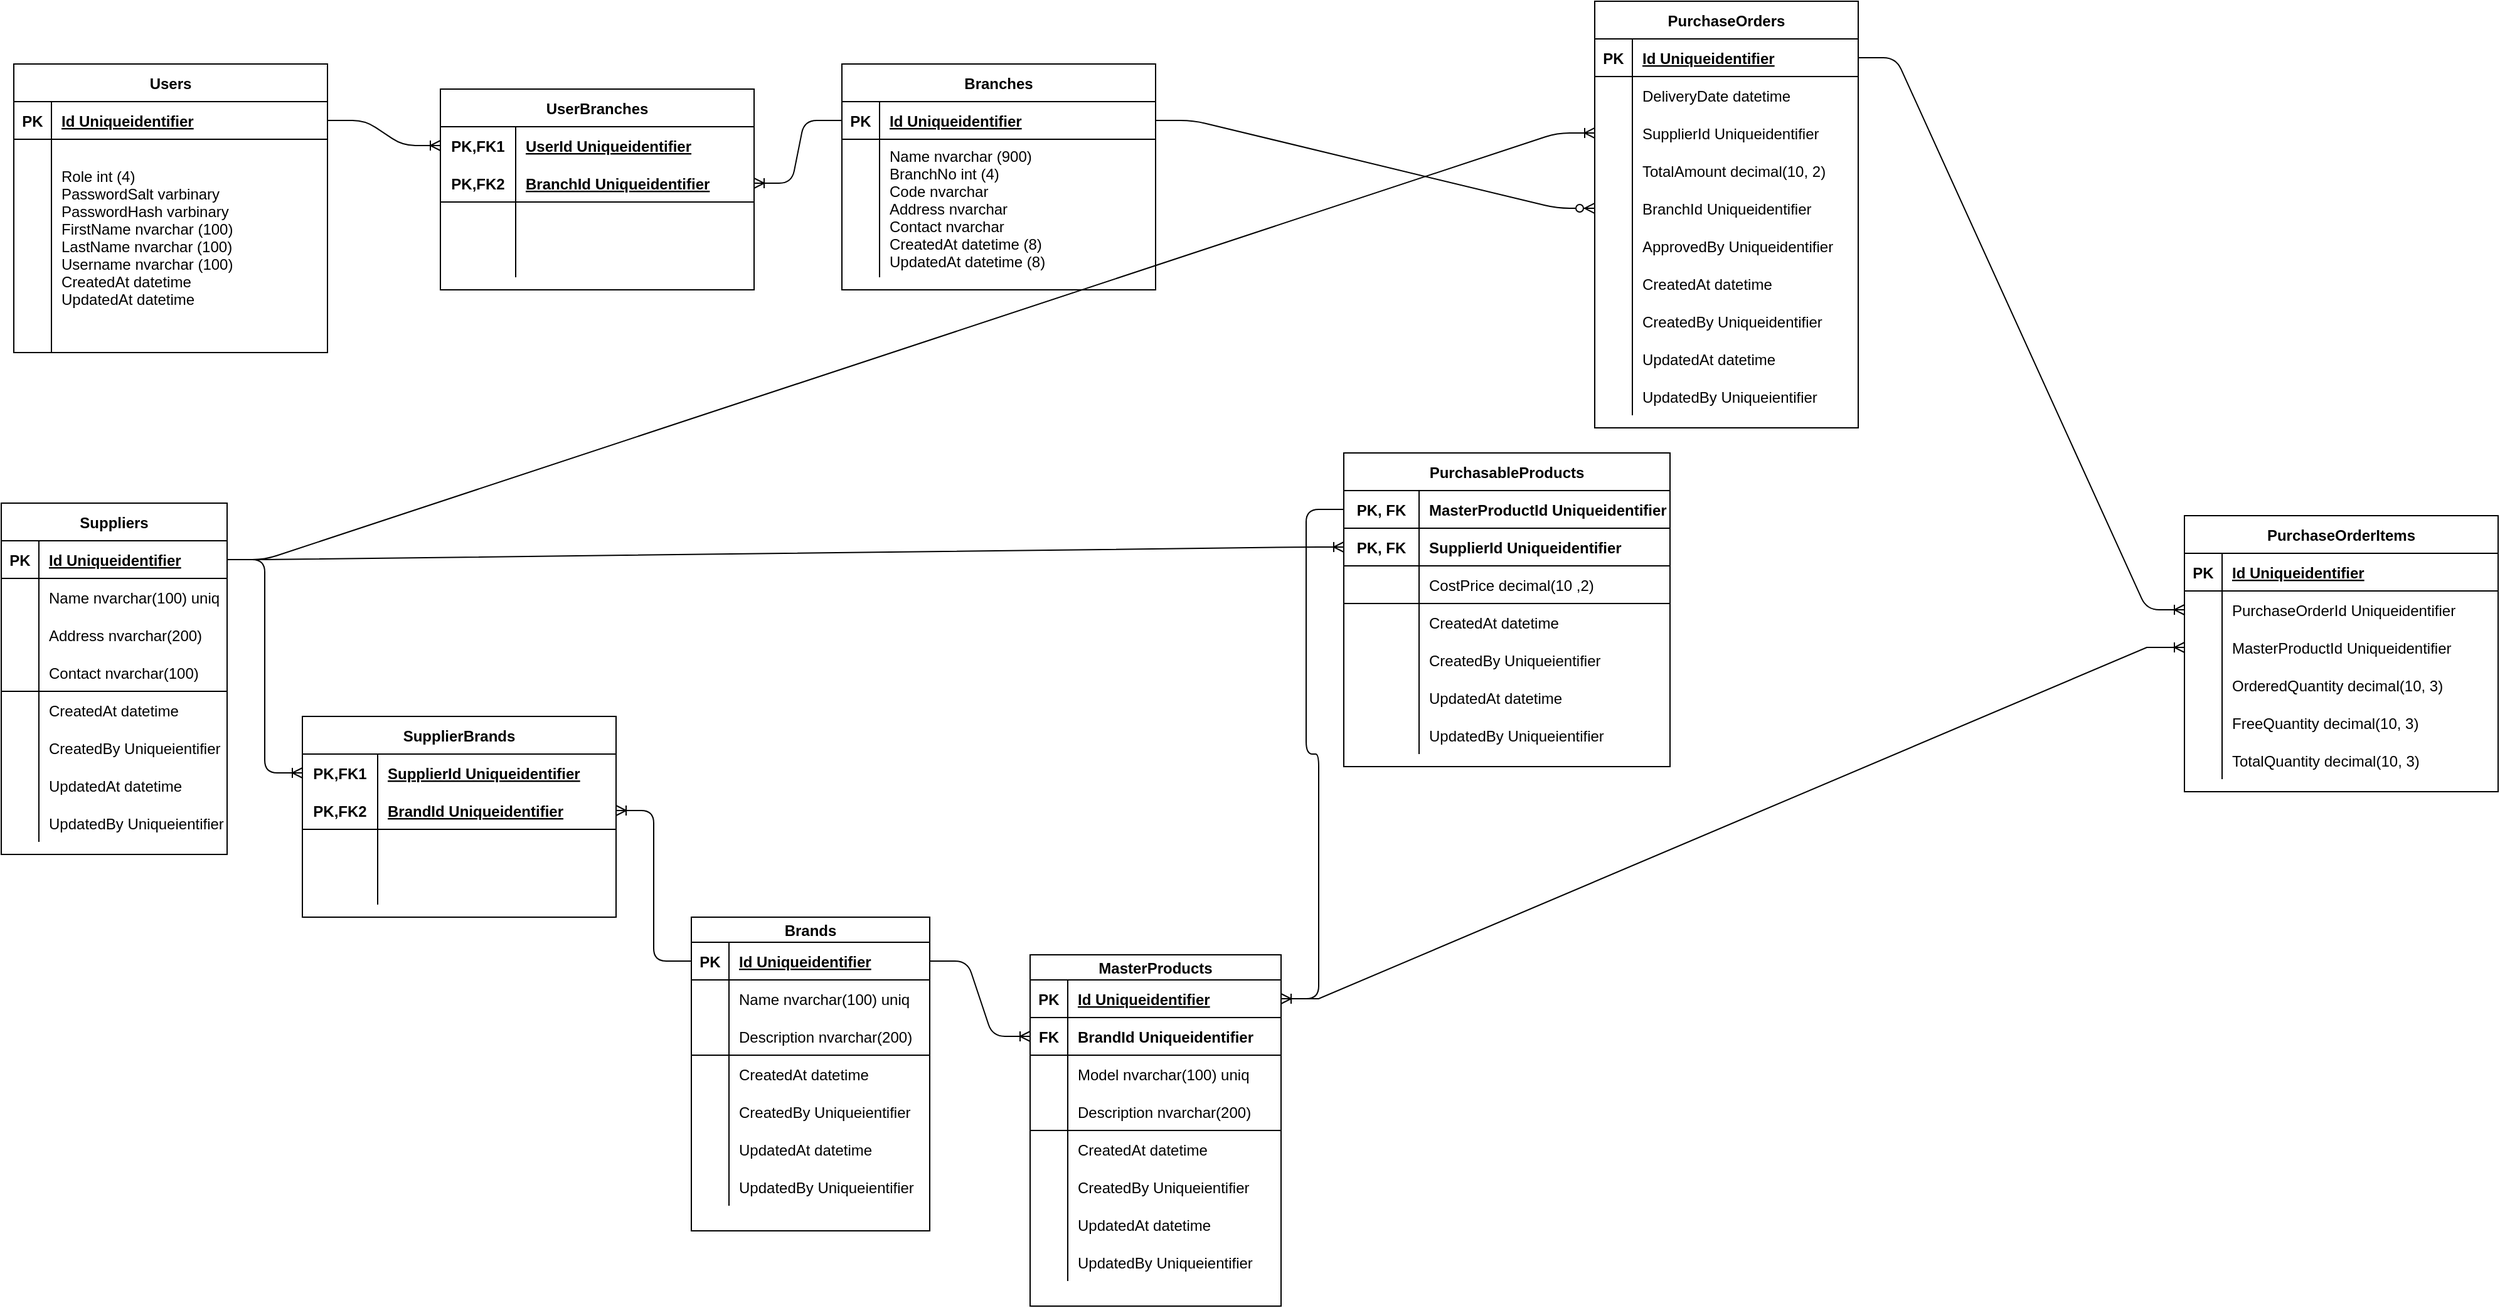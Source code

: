 <mxfile version="14.1.1" type="github">
  <diagram id="R2lEEEUBdFMjLlhIrx00" name="Page-1">
    <mxGraphModel dx="1673" dy="896" grid="1" gridSize="10" guides="1" tooltips="1" connect="1" arrows="1" fold="1" page="1" pageScale="1" pageWidth="850" pageHeight="1100" math="0" shadow="0" extFonts="Permanent Marker^https://fonts.googleapis.com/css?family=Permanent+Marker">
      <root>
        <mxCell id="0" />
        <mxCell id="1" parent="0" />
        <mxCell id="C-vyLk0tnHw3VtMMgP7b-2" value="Branches" style="shape=table;startSize=30;container=1;collapsible=1;childLayout=tableLayout;fixedRows=1;rowLines=0;fontStyle=1;align=center;resizeLast=1;" parent="1" vertex="1">
          <mxGeometry x="780" y="120" width="250" height="180" as="geometry" />
        </mxCell>
        <mxCell id="C-vyLk0tnHw3VtMMgP7b-3" value="" style="shape=partialRectangle;collapsible=0;dropTarget=0;pointerEvents=0;fillColor=none;points=[[0,0.5],[1,0.5]];portConstraint=eastwest;top=0;left=0;right=0;bottom=1;" parent="C-vyLk0tnHw3VtMMgP7b-2" vertex="1">
          <mxGeometry y="30" width="250" height="30" as="geometry" />
        </mxCell>
        <mxCell id="C-vyLk0tnHw3VtMMgP7b-4" value="PK" style="shape=partialRectangle;overflow=hidden;connectable=0;fillColor=none;top=0;left=0;bottom=0;right=0;fontStyle=1;" parent="C-vyLk0tnHw3VtMMgP7b-3" vertex="1">
          <mxGeometry width="30" height="30" as="geometry" />
        </mxCell>
        <mxCell id="C-vyLk0tnHw3VtMMgP7b-5" value="Id Uniqueidentifier" style="shape=partialRectangle;overflow=hidden;connectable=0;fillColor=none;top=0;left=0;bottom=0;right=0;align=left;spacingLeft=6;fontStyle=5;" parent="C-vyLk0tnHw3VtMMgP7b-3" vertex="1">
          <mxGeometry x="30" width="220" height="30" as="geometry" />
        </mxCell>
        <mxCell id="C-vyLk0tnHw3VtMMgP7b-6" value="" style="shape=partialRectangle;collapsible=0;dropTarget=0;pointerEvents=0;fillColor=none;points=[[0,0.5],[1,0.5]];portConstraint=eastwest;top=0;left=0;right=0;bottom=0;" parent="C-vyLk0tnHw3VtMMgP7b-2" vertex="1">
          <mxGeometry y="60" width="250" height="110" as="geometry" />
        </mxCell>
        <mxCell id="C-vyLk0tnHw3VtMMgP7b-7" value="" style="shape=partialRectangle;overflow=hidden;connectable=0;fillColor=none;top=0;left=0;bottom=0;right=0;" parent="C-vyLk0tnHw3VtMMgP7b-6" vertex="1">
          <mxGeometry width="30" height="110" as="geometry" />
        </mxCell>
        <mxCell id="C-vyLk0tnHw3VtMMgP7b-8" value="Name nvarchar (900)&#xa;BranchNo int (4)&#xa;Code nvarchar &#xa;Address nvarchar &#xa;Contact nvarchar &#xa;CreatedAt datetime (8)&#xa;UpdatedAt datetime (8)" style="shape=partialRectangle;overflow=hidden;connectable=0;fillColor=none;top=0;left=0;bottom=0;right=0;align=left;spacingLeft=6;" parent="C-vyLk0tnHw3VtMMgP7b-6" vertex="1">
          <mxGeometry x="30" width="220" height="110" as="geometry" />
        </mxCell>
        <mxCell id="C-vyLk0tnHw3VtMMgP7b-23" value="Users" style="shape=table;startSize=30;container=1;collapsible=1;childLayout=tableLayout;fixedRows=1;rowLines=0;fontStyle=1;align=center;resizeLast=1;" parent="1" vertex="1">
          <mxGeometry x="120" y="120" width="250" height="230" as="geometry" />
        </mxCell>
        <mxCell id="C-vyLk0tnHw3VtMMgP7b-24" value="" style="shape=partialRectangle;collapsible=0;dropTarget=0;pointerEvents=0;fillColor=none;points=[[0,0.5],[1,0.5]];portConstraint=eastwest;top=0;left=0;right=0;bottom=1;" parent="C-vyLk0tnHw3VtMMgP7b-23" vertex="1">
          <mxGeometry y="30" width="250" height="30" as="geometry" />
        </mxCell>
        <mxCell id="C-vyLk0tnHw3VtMMgP7b-25" value="PK" style="shape=partialRectangle;overflow=hidden;connectable=0;fillColor=none;top=0;left=0;bottom=0;right=0;fontStyle=1;" parent="C-vyLk0tnHw3VtMMgP7b-24" vertex="1">
          <mxGeometry width="30" height="30" as="geometry" />
        </mxCell>
        <mxCell id="C-vyLk0tnHw3VtMMgP7b-26" value="Id Uniqueidentifier" style="shape=partialRectangle;overflow=hidden;connectable=0;fillColor=none;top=0;left=0;bottom=0;right=0;align=left;spacingLeft=6;fontStyle=5;" parent="C-vyLk0tnHw3VtMMgP7b-24" vertex="1">
          <mxGeometry x="30" width="220" height="30" as="geometry" />
        </mxCell>
        <mxCell id="C-vyLk0tnHw3VtMMgP7b-27" value="" style="shape=partialRectangle;collapsible=0;dropTarget=0;pointerEvents=0;fillColor=none;points=[[0,0.5],[1,0.5]];portConstraint=eastwest;top=0;left=0;right=0;bottom=0;" parent="C-vyLk0tnHw3VtMMgP7b-23" vertex="1">
          <mxGeometry y="60" width="250" height="170" as="geometry" />
        </mxCell>
        <mxCell id="C-vyLk0tnHw3VtMMgP7b-28" value="" style="shape=partialRectangle;overflow=hidden;connectable=0;fillColor=none;top=0;left=0;bottom=0;right=0;" parent="C-vyLk0tnHw3VtMMgP7b-27" vertex="1">
          <mxGeometry width="30" height="170" as="geometry" />
        </mxCell>
        <mxCell id="C-vyLk0tnHw3VtMMgP7b-29" value="Role int (4)&#xa;PasswordSalt varbinary &#xa;PasswordHash varbinary &#xa;FirstName nvarchar (100)&#xa;LastName nvarchar (100)&#xa;Username nvarchar (100)&#xa;CreatedAt datetime&#xa;UpdatedAt datetime&#xa;" style="shape=partialRectangle;overflow=hidden;connectable=0;fillColor=none;top=0;left=0;bottom=0;right=0;align=left;spacingLeft=6;" parent="C-vyLk0tnHw3VtMMgP7b-27" vertex="1">
          <mxGeometry x="30" width="220" height="170" as="geometry" />
        </mxCell>
        <mxCell id="5hjRolQxJh10m41yg2bM-15" value="UserBranches" style="shape=table;startSize=30;container=1;collapsible=1;childLayout=tableLayout;fixedRows=1;rowLines=0;fontStyle=1;align=center;resizeLast=1;" parent="1" vertex="1">
          <mxGeometry x="460" y="140" width="250" height="160" as="geometry" />
        </mxCell>
        <mxCell id="5hjRolQxJh10m41yg2bM-16" value="" style="shape=partialRectangle;collapsible=0;dropTarget=0;pointerEvents=0;fillColor=none;top=0;left=0;bottom=0;right=0;points=[[0,0.5],[1,0.5]];portConstraint=eastwest;" parent="5hjRolQxJh10m41yg2bM-15" vertex="1">
          <mxGeometry y="30" width="250" height="30" as="geometry" />
        </mxCell>
        <mxCell id="5hjRolQxJh10m41yg2bM-17" value="PK,FK1" style="shape=partialRectangle;connectable=0;fillColor=none;top=0;left=0;bottom=0;right=0;fontStyle=1;overflow=hidden;" parent="5hjRolQxJh10m41yg2bM-16" vertex="1">
          <mxGeometry width="60" height="30" as="geometry" />
        </mxCell>
        <mxCell id="5hjRolQxJh10m41yg2bM-18" value="UserId Uniqueidentifier" style="shape=partialRectangle;connectable=0;fillColor=none;top=0;left=0;bottom=0;right=0;align=left;spacingLeft=6;fontStyle=5;overflow=hidden;" parent="5hjRolQxJh10m41yg2bM-16" vertex="1">
          <mxGeometry x="60" width="190" height="30" as="geometry" />
        </mxCell>
        <mxCell id="5hjRolQxJh10m41yg2bM-19" value="" style="shape=partialRectangle;collapsible=0;dropTarget=0;pointerEvents=0;fillColor=none;top=0;left=0;bottom=1;right=0;points=[[0,0.5],[1,0.5]];portConstraint=eastwest;" parent="5hjRolQxJh10m41yg2bM-15" vertex="1">
          <mxGeometry y="60" width="250" height="30" as="geometry" />
        </mxCell>
        <mxCell id="5hjRolQxJh10m41yg2bM-20" value="PK,FK2" style="shape=partialRectangle;connectable=0;fillColor=none;top=0;left=0;bottom=0;right=0;fontStyle=1;overflow=hidden;" parent="5hjRolQxJh10m41yg2bM-19" vertex="1">
          <mxGeometry width="60" height="30" as="geometry" />
        </mxCell>
        <mxCell id="5hjRolQxJh10m41yg2bM-21" value="BranchId Uniqueidentifier" style="shape=partialRectangle;connectable=0;fillColor=none;top=0;left=0;bottom=0;right=0;align=left;spacingLeft=6;fontStyle=5;overflow=hidden;" parent="5hjRolQxJh10m41yg2bM-19" vertex="1">
          <mxGeometry x="60" width="190" height="30" as="geometry" />
        </mxCell>
        <mxCell id="5hjRolQxJh10m41yg2bM-22" value="" style="shape=partialRectangle;collapsible=0;dropTarget=0;pointerEvents=0;fillColor=none;top=0;left=0;bottom=0;right=0;points=[[0,0.5],[1,0.5]];portConstraint=eastwest;" parent="5hjRolQxJh10m41yg2bM-15" vertex="1">
          <mxGeometry y="90" width="250" height="30" as="geometry" />
        </mxCell>
        <mxCell id="5hjRolQxJh10m41yg2bM-23" value="" style="shape=partialRectangle;connectable=0;fillColor=none;top=0;left=0;bottom=0;right=0;editable=1;overflow=hidden;" parent="5hjRolQxJh10m41yg2bM-22" vertex="1">
          <mxGeometry width="60" height="30" as="geometry" />
        </mxCell>
        <mxCell id="5hjRolQxJh10m41yg2bM-24" value="" style="shape=partialRectangle;connectable=0;fillColor=none;top=0;left=0;bottom=0;right=0;align=left;spacingLeft=6;overflow=hidden;" parent="5hjRolQxJh10m41yg2bM-22" vertex="1">
          <mxGeometry x="60" width="190" height="30" as="geometry" />
        </mxCell>
        <mxCell id="5hjRolQxJh10m41yg2bM-25" value="" style="shape=partialRectangle;collapsible=0;dropTarget=0;pointerEvents=0;fillColor=none;top=0;left=0;bottom=0;right=0;points=[[0,0.5],[1,0.5]];portConstraint=eastwest;" parent="5hjRolQxJh10m41yg2bM-15" vertex="1">
          <mxGeometry y="120" width="250" height="30" as="geometry" />
        </mxCell>
        <mxCell id="5hjRolQxJh10m41yg2bM-26" value="" style="shape=partialRectangle;connectable=0;fillColor=none;top=0;left=0;bottom=0;right=0;editable=1;overflow=hidden;" parent="5hjRolQxJh10m41yg2bM-25" vertex="1">
          <mxGeometry width="60" height="30" as="geometry" />
        </mxCell>
        <mxCell id="5hjRolQxJh10m41yg2bM-27" value="" style="shape=partialRectangle;connectable=0;fillColor=none;top=0;left=0;bottom=0;right=0;align=left;spacingLeft=6;overflow=hidden;" parent="5hjRolQxJh10m41yg2bM-25" vertex="1">
          <mxGeometry x="60" width="190" height="30" as="geometry" />
        </mxCell>
        <mxCell id="5hjRolQxJh10m41yg2bM-28" value="" style="edgeStyle=entityRelationEdgeStyle;fontSize=12;html=1;endArrow=ERoneToMany;" parent="1" source="C-vyLk0tnHw3VtMMgP7b-24" target="5hjRolQxJh10m41yg2bM-16" edge="1">
          <mxGeometry width="100" height="100" relative="1" as="geometry">
            <mxPoint x="640" y="250" as="sourcePoint" />
            <mxPoint x="740" y="150" as="targetPoint" />
          </mxGeometry>
        </mxCell>
        <mxCell id="5hjRolQxJh10m41yg2bM-29" value="" style="edgeStyle=entityRelationEdgeStyle;fontSize=12;html=1;endArrow=ERoneToMany;" parent="1" source="C-vyLk0tnHw3VtMMgP7b-3" target="5hjRolQxJh10m41yg2bM-19" edge="1">
          <mxGeometry width="100" height="100" relative="1" as="geometry">
            <mxPoint x="640" y="250" as="sourcePoint" />
            <mxPoint x="740" y="150" as="targetPoint" />
          </mxGeometry>
        </mxCell>
        <mxCell id="5hjRolQxJh10m41yg2bM-30" value="Suppliers" style="shape=table;startSize=30;container=1;collapsible=1;childLayout=tableLayout;fixedRows=1;rowLines=0;fontStyle=1;align=center;resizeLast=1;" parent="1" vertex="1">
          <mxGeometry x="110" y="470" width="180" height="280" as="geometry" />
        </mxCell>
        <mxCell id="5hjRolQxJh10m41yg2bM-31" value="" style="shape=partialRectangle;collapsible=0;dropTarget=0;pointerEvents=0;fillColor=none;top=0;left=0;bottom=1;right=0;points=[[0,0.5],[1,0.5]];portConstraint=eastwest;" parent="5hjRolQxJh10m41yg2bM-30" vertex="1">
          <mxGeometry y="30" width="180" height="30" as="geometry" />
        </mxCell>
        <mxCell id="5hjRolQxJh10m41yg2bM-32" value="PK" style="shape=partialRectangle;connectable=0;fillColor=none;top=0;left=0;bottom=0;right=0;fontStyle=1;overflow=hidden;" parent="5hjRolQxJh10m41yg2bM-31" vertex="1">
          <mxGeometry width="30" height="30" as="geometry" />
        </mxCell>
        <mxCell id="5hjRolQxJh10m41yg2bM-33" value="Id Uniqueidentifier" style="shape=partialRectangle;connectable=0;fillColor=none;top=0;left=0;bottom=0;right=0;align=left;spacingLeft=6;fontStyle=5;overflow=hidden;" parent="5hjRolQxJh10m41yg2bM-31" vertex="1">
          <mxGeometry x="30" width="150" height="30" as="geometry" />
        </mxCell>
        <mxCell id="5hjRolQxJh10m41yg2bM-34" value="" style="shape=partialRectangle;collapsible=0;dropTarget=0;pointerEvents=0;fillColor=none;top=0;left=0;bottom=0;right=0;points=[[0,0.5],[1,0.5]];portConstraint=eastwest;" parent="5hjRolQxJh10m41yg2bM-30" vertex="1">
          <mxGeometry y="60" width="180" height="30" as="geometry" />
        </mxCell>
        <mxCell id="5hjRolQxJh10m41yg2bM-35" value="" style="shape=partialRectangle;connectable=0;fillColor=none;top=0;left=0;bottom=0;right=0;editable=1;overflow=hidden;" parent="5hjRolQxJh10m41yg2bM-34" vertex="1">
          <mxGeometry width="30" height="30" as="geometry" />
        </mxCell>
        <mxCell id="5hjRolQxJh10m41yg2bM-36" value="Name nvarchar(100) uniq" style="shape=partialRectangle;connectable=0;fillColor=none;top=0;left=0;bottom=0;right=0;align=left;spacingLeft=6;overflow=hidden;fontStyle=0" parent="5hjRolQxJh10m41yg2bM-34" vertex="1">
          <mxGeometry x="30" width="150" height="30" as="geometry" />
        </mxCell>
        <mxCell id="5hjRolQxJh10m41yg2bM-37" value="" style="shape=partialRectangle;collapsible=0;dropTarget=0;pointerEvents=0;fillColor=none;top=0;left=0;bottom=0;right=0;points=[[0,0.5],[1,0.5]];portConstraint=eastwest;" parent="5hjRolQxJh10m41yg2bM-30" vertex="1">
          <mxGeometry y="90" width="180" height="30" as="geometry" />
        </mxCell>
        <mxCell id="5hjRolQxJh10m41yg2bM-38" value="" style="shape=partialRectangle;connectable=0;fillColor=none;top=0;left=0;bottom=0;right=0;editable=1;overflow=hidden;" parent="5hjRolQxJh10m41yg2bM-37" vertex="1">
          <mxGeometry width="30" height="30" as="geometry" />
        </mxCell>
        <mxCell id="5hjRolQxJh10m41yg2bM-39" value="Address nvarchar(200)" style="shape=partialRectangle;connectable=0;fillColor=none;top=0;left=0;bottom=0;right=0;align=left;spacingLeft=6;overflow=hidden;" parent="5hjRolQxJh10m41yg2bM-37" vertex="1">
          <mxGeometry x="30" width="150" height="30" as="geometry" />
        </mxCell>
        <mxCell id="5hjRolQxJh10m41yg2bM-40" value="" style="shape=partialRectangle;collapsible=0;dropTarget=0;pointerEvents=0;fillColor=none;top=0;left=0;bottom=0;right=0;points=[[0,0.5],[1,0.5]];portConstraint=eastwest;" parent="5hjRolQxJh10m41yg2bM-30" vertex="1">
          <mxGeometry y="120" width="180" height="30" as="geometry" />
        </mxCell>
        <mxCell id="5hjRolQxJh10m41yg2bM-41" value="" style="shape=partialRectangle;connectable=0;fillColor=none;top=0;left=0;bottom=0;right=0;editable=1;overflow=hidden;" parent="5hjRolQxJh10m41yg2bM-40" vertex="1">
          <mxGeometry width="30" height="30" as="geometry" />
        </mxCell>
        <mxCell id="5hjRolQxJh10m41yg2bM-42" value="Contact nvarchar(100)" style="shape=partialRectangle;connectable=0;fillColor=none;top=0;left=0;bottom=0;right=0;align=left;spacingLeft=6;overflow=hidden;" parent="5hjRolQxJh10m41yg2bM-40" vertex="1">
          <mxGeometry x="30" width="150" height="30" as="geometry" />
        </mxCell>
        <mxCell id="5hjRolQxJh10m41yg2bM-153" value="" style="shape=partialRectangle;collapsible=0;dropTarget=0;pointerEvents=0;fillColor=none;top=1;left=0;bottom=0;right=0;points=[[0,0.5],[1,0.5]];portConstraint=eastwest;" parent="5hjRolQxJh10m41yg2bM-30" vertex="1">
          <mxGeometry y="150" width="180" height="30" as="geometry" />
        </mxCell>
        <mxCell id="5hjRolQxJh10m41yg2bM-154" value="" style="shape=partialRectangle;connectable=0;fillColor=none;top=0;left=0;bottom=0;right=0;editable=1;overflow=hidden;" parent="5hjRolQxJh10m41yg2bM-153" vertex="1">
          <mxGeometry width="30" height="30" as="geometry" />
        </mxCell>
        <mxCell id="5hjRolQxJh10m41yg2bM-155" value="CreatedAt datetime" style="shape=partialRectangle;connectable=0;fillColor=none;top=0;left=0;bottom=0;right=0;align=left;spacingLeft=6;overflow=hidden;" parent="5hjRolQxJh10m41yg2bM-153" vertex="1">
          <mxGeometry x="30" width="150" height="30" as="geometry" />
        </mxCell>
        <mxCell id="5hjRolQxJh10m41yg2bM-111" value="" style="shape=partialRectangle;collapsible=0;dropTarget=0;pointerEvents=0;fillColor=none;top=0;left=0;bottom=0;right=0;points=[[0,0.5],[1,0.5]];portConstraint=eastwest;" parent="5hjRolQxJh10m41yg2bM-30" vertex="1">
          <mxGeometry y="180" width="180" height="30" as="geometry" />
        </mxCell>
        <mxCell id="5hjRolQxJh10m41yg2bM-112" value="" style="shape=partialRectangle;connectable=0;fillColor=none;top=0;left=0;bottom=0;right=0;editable=1;overflow=hidden;" parent="5hjRolQxJh10m41yg2bM-111" vertex="1">
          <mxGeometry width="30" height="30" as="geometry" />
        </mxCell>
        <mxCell id="5hjRolQxJh10m41yg2bM-113" value="CreatedBy Uniqueientifier" style="shape=partialRectangle;connectable=0;fillColor=none;top=0;left=0;bottom=0;right=0;align=left;spacingLeft=6;overflow=hidden;" parent="5hjRolQxJh10m41yg2bM-111" vertex="1">
          <mxGeometry x="30" width="150" height="30" as="geometry" />
        </mxCell>
        <mxCell id="5hjRolQxJh10m41yg2bM-114" value="" style="shape=partialRectangle;collapsible=0;dropTarget=0;pointerEvents=0;fillColor=none;top=0;left=0;bottom=0;right=0;points=[[0,0.5],[1,0.5]];portConstraint=eastwest;" parent="5hjRolQxJh10m41yg2bM-30" vertex="1">
          <mxGeometry y="210" width="180" height="30" as="geometry" />
        </mxCell>
        <mxCell id="5hjRolQxJh10m41yg2bM-115" value="" style="shape=partialRectangle;connectable=0;fillColor=none;top=0;left=0;bottom=0;right=0;editable=1;overflow=hidden;" parent="5hjRolQxJh10m41yg2bM-114" vertex="1">
          <mxGeometry width="30" height="30" as="geometry" />
        </mxCell>
        <mxCell id="5hjRolQxJh10m41yg2bM-116" value="UpdatedAt datetime" style="shape=partialRectangle;connectable=0;fillColor=none;top=0;left=0;bottom=0;right=0;align=left;spacingLeft=6;overflow=hidden;" parent="5hjRolQxJh10m41yg2bM-114" vertex="1">
          <mxGeometry x="30" width="150" height="30" as="geometry" />
        </mxCell>
        <mxCell id="5hjRolQxJh10m41yg2bM-156" value="" style="shape=partialRectangle;collapsible=0;dropTarget=0;pointerEvents=0;fillColor=none;top=0;left=0;bottom=0;right=0;points=[[0,0.5],[1,0.5]];portConstraint=eastwest;" parent="5hjRolQxJh10m41yg2bM-30" vertex="1">
          <mxGeometry y="240" width="180" height="30" as="geometry" />
        </mxCell>
        <mxCell id="5hjRolQxJh10m41yg2bM-157" value="" style="shape=partialRectangle;connectable=0;fillColor=none;top=0;left=0;bottom=0;right=0;editable=1;overflow=hidden;" parent="5hjRolQxJh10m41yg2bM-156" vertex="1">
          <mxGeometry width="30" height="30" as="geometry" />
        </mxCell>
        <mxCell id="5hjRolQxJh10m41yg2bM-158" value="UpdatedBy Uniqueientifier" style="shape=partialRectangle;connectable=0;fillColor=none;top=0;left=0;bottom=0;right=0;align=left;spacingLeft=6;overflow=hidden;" parent="5hjRolQxJh10m41yg2bM-156" vertex="1">
          <mxGeometry x="30" width="150" height="30" as="geometry" />
        </mxCell>
        <mxCell id="5hjRolQxJh10m41yg2bM-43" value="Brands" style="shape=table;startSize=20;container=1;collapsible=1;childLayout=tableLayout;fixedRows=1;rowLines=0;fontStyle=1;align=center;resizeLast=1;" parent="1" vertex="1">
          <mxGeometry x="660" y="800" width="190" height="250" as="geometry" />
        </mxCell>
        <mxCell id="5hjRolQxJh10m41yg2bM-44" value="" style="shape=partialRectangle;collapsible=0;dropTarget=0;pointerEvents=0;fillColor=none;top=0;left=0;bottom=1;right=0;points=[[0,0.5],[1,0.5]];portConstraint=eastwest;" parent="5hjRolQxJh10m41yg2bM-43" vertex="1">
          <mxGeometry y="20" width="190" height="30" as="geometry" />
        </mxCell>
        <mxCell id="5hjRolQxJh10m41yg2bM-45" value="PK" style="shape=partialRectangle;connectable=0;fillColor=none;top=0;left=0;bottom=0;right=0;fontStyle=1;overflow=hidden;" parent="5hjRolQxJh10m41yg2bM-44" vertex="1">
          <mxGeometry width="30" height="30" as="geometry" />
        </mxCell>
        <mxCell id="5hjRolQxJh10m41yg2bM-46" value="Id Uniqueidentifier" style="shape=partialRectangle;connectable=0;fillColor=none;top=0;left=0;bottom=0;right=0;align=left;spacingLeft=6;fontStyle=5;overflow=hidden;" parent="5hjRolQxJh10m41yg2bM-44" vertex="1">
          <mxGeometry x="30" width="160" height="30" as="geometry" />
        </mxCell>
        <mxCell id="5hjRolQxJh10m41yg2bM-47" value="" style="shape=partialRectangle;collapsible=0;dropTarget=0;pointerEvents=0;fillColor=none;top=0;left=0;bottom=0;right=0;points=[[0,0.5],[1,0.5]];portConstraint=eastwest;" parent="5hjRolQxJh10m41yg2bM-43" vertex="1">
          <mxGeometry y="50" width="190" height="30" as="geometry" />
        </mxCell>
        <mxCell id="5hjRolQxJh10m41yg2bM-48" value="" style="shape=partialRectangle;connectable=0;fillColor=none;top=0;left=0;bottom=0;right=0;editable=1;overflow=hidden;" parent="5hjRolQxJh10m41yg2bM-47" vertex="1">
          <mxGeometry width="30" height="30" as="geometry" />
        </mxCell>
        <mxCell id="5hjRolQxJh10m41yg2bM-49" value="Name nvarchar(100) uniq" style="shape=partialRectangle;connectable=0;fillColor=none;top=0;left=0;bottom=0;right=0;align=left;spacingLeft=6;overflow=hidden;" parent="5hjRolQxJh10m41yg2bM-47" vertex="1">
          <mxGeometry x="30" width="160" height="30" as="geometry" />
        </mxCell>
        <mxCell id="5hjRolQxJh10m41yg2bM-98" value="" style="shape=partialRectangle;collapsible=0;dropTarget=0;pointerEvents=0;fillColor=none;top=0;left=0;bottom=0;right=0;points=[[0,0.5],[1,0.5]];portConstraint=eastwest;" parent="5hjRolQxJh10m41yg2bM-43" vertex="1">
          <mxGeometry y="80" width="190" height="30" as="geometry" />
        </mxCell>
        <mxCell id="5hjRolQxJh10m41yg2bM-99" value="" style="shape=partialRectangle;connectable=0;fillColor=none;top=0;left=0;bottom=0;right=0;editable=1;overflow=hidden;" parent="5hjRolQxJh10m41yg2bM-98" vertex="1">
          <mxGeometry width="30" height="30" as="geometry" />
        </mxCell>
        <mxCell id="5hjRolQxJh10m41yg2bM-100" value="Description nvarchar(200)" style="shape=partialRectangle;connectable=0;fillColor=none;top=0;left=0;bottom=0;right=0;align=left;spacingLeft=6;overflow=hidden;" parent="5hjRolQxJh10m41yg2bM-98" vertex="1">
          <mxGeometry x="30" width="160" height="30" as="geometry" />
        </mxCell>
        <mxCell id="5hjRolQxJh10m41yg2bM-135" value="" style="shape=partialRectangle;collapsible=0;dropTarget=0;pointerEvents=0;fillColor=none;top=1;left=0;bottom=0;right=0;points=[[0,0.5],[1,0.5]];portConstraint=eastwest;" parent="5hjRolQxJh10m41yg2bM-43" vertex="1">
          <mxGeometry y="110" width="190" height="30" as="geometry" />
        </mxCell>
        <mxCell id="5hjRolQxJh10m41yg2bM-136" value="" style="shape=partialRectangle;connectable=0;fillColor=none;top=0;left=0;bottom=0;right=0;editable=1;overflow=hidden;" parent="5hjRolQxJh10m41yg2bM-135" vertex="1">
          <mxGeometry width="30" height="30" as="geometry" />
        </mxCell>
        <mxCell id="5hjRolQxJh10m41yg2bM-137" value="CreatedAt datetime" style="shape=partialRectangle;connectable=0;fillColor=none;top=0;left=0;bottom=0;right=0;align=left;spacingLeft=6;overflow=hidden;" parent="5hjRolQxJh10m41yg2bM-135" vertex="1">
          <mxGeometry x="30" width="160" height="30" as="geometry" />
        </mxCell>
        <mxCell id="5hjRolQxJh10m41yg2bM-159" value="" style="shape=partialRectangle;collapsible=0;dropTarget=0;pointerEvents=0;fillColor=none;top=0;left=0;bottom=0;right=0;points=[[0,0.5],[1,0.5]];portConstraint=eastwest;" parent="5hjRolQxJh10m41yg2bM-43" vertex="1">
          <mxGeometry y="140" width="190" height="30" as="geometry" />
        </mxCell>
        <mxCell id="5hjRolQxJh10m41yg2bM-160" value="" style="shape=partialRectangle;connectable=0;fillColor=none;top=0;left=0;bottom=0;right=0;editable=1;overflow=hidden;" parent="5hjRolQxJh10m41yg2bM-159" vertex="1">
          <mxGeometry width="30" height="30" as="geometry" />
        </mxCell>
        <mxCell id="5hjRolQxJh10m41yg2bM-161" value="CreatedBy Uniqueientifier" style="shape=partialRectangle;connectable=0;fillColor=none;top=0;left=0;bottom=0;right=0;align=left;spacingLeft=6;overflow=hidden;" parent="5hjRolQxJh10m41yg2bM-159" vertex="1">
          <mxGeometry x="30" width="160" height="30" as="geometry" />
        </mxCell>
        <mxCell id="5hjRolQxJh10m41yg2bM-138" value="" style="shape=partialRectangle;collapsible=0;dropTarget=0;pointerEvents=0;fillColor=none;top=0;left=0;bottom=0;right=0;points=[[0,0.5],[1,0.5]];portConstraint=eastwest;" parent="5hjRolQxJh10m41yg2bM-43" vertex="1">
          <mxGeometry y="170" width="190" height="30" as="geometry" />
        </mxCell>
        <mxCell id="5hjRolQxJh10m41yg2bM-139" value="" style="shape=partialRectangle;connectable=0;fillColor=none;top=0;left=0;bottom=0;right=0;editable=1;overflow=hidden;" parent="5hjRolQxJh10m41yg2bM-138" vertex="1">
          <mxGeometry width="30" height="30" as="geometry" />
        </mxCell>
        <mxCell id="5hjRolQxJh10m41yg2bM-140" value="UpdatedAt datetime" style="shape=partialRectangle;connectable=0;fillColor=none;top=0;left=0;bottom=0;right=0;align=left;spacingLeft=6;overflow=hidden;" parent="5hjRolQxJh10m41yg2bM-138" vertex="1">
          <mxGeometry x="30" width="160" height="30" as="geometry" />
        </mxCell>
        <mxCell id="5hjRolQxJh10m41yg2bM-177" value="" style="shape=partialRectangle;collapsible=0;dropTarget=0;pointerEvents=0;fillColor=none;top=0;left=0;bottom=0;right=0;points=[[0,0.5],[1,0.5]];portConstraint=eastwest;" parent="5hjRolQxJh10m41yg2bM-43" vertex="1">
          <mxGeometry y="200" width="190" height="30" as="geometry" />
        </mxCell>
        <mxCell id="5hjRolQxJh10m41yg2bM-178" value="" style="shape=partialRectangle;connectable=0;fillColor=none;top=0;left=0;bottom=0;right=0;editable=1;overflow=hidden;" parent="5hjRolQxJh10m41yg2bM-177" vertex="1">
          <mxGeometry width="30" height="30" as="geometry" />
        </mxCell>
        <mxCell id="5hjRolQxJh10m41yg2bM-179" value="UpdatedBy Uniqueientifier" style="shape=partialRectangle;connectable=0;fillColor=none;top=0;left=0;bottom=0;right=0;align=left;spacingLeft=6;overflow=hidden;" parent="5hjRolQxJh10m41yg2bM-177" vertex="1">
          <mxGeometry x="30" width="160" height="30" as="geometry" />
        </mxCell>
        <mxCell id="5hjRolQxJh10m41yg2bM-56" value="PurchasableProducts" style="shape=table;startSize=30;container=1;collapsible=1;childLayout=tableLayout;fixedRows=1;rowLines=0;fontStyle=1;align=center;resizeLast=1;" parent="1" vertex="1">
          <mxGeometry x="1180" y="430" width="260" height="250" as="geometry" />
        </mxCell>
        <mxCell id="5hjRolQxJh10m41yg2bM-60" value="" style="shape=partialRectangle;collapsible=0;dropTarget=0;pointerEvents=0;fillColor=none;top=0;left=0;bottom=1;right=0;points=[[0,0.5],[1,0.5]];portConstraint=eastwest;" parent="5hjRolQxJh10m41yg2bM-56" vertex="1">
          <mxGeometry y="30" width="260" height="30" as="geometry" />
        </mxCell>
        <mxCell id="5hjRolQxJh10m41yg2bM-61" value="PK, FK" style="shape=partialRectangle;connectable=0;fillColor=none;top=0;left=0;bottom=0;right=0;editable=1;overflow=hidden;fontStyle=1" parent="5hjRolQxJh10m41yg2bM-60" vertex="1">
          <mxGeometry width="60" height="30" as="geometry" />
        </mxCell>
        <mxCell id="5hjRolQxJh10m41yg2bM-62" value="MasterProductId Uniqueidentifier" style="shape=partialRectangle;connectable=0;fillColor=none;top=0;left=0;bottom=0;right=0;align=left;spacingLeft=6;overflow=hidden;fontStyle=1" parent="5hjRolQxJh10m41yg2bM-60" vertex="1">
          <mxGeometry x="60" width="200" height="30" as="geometry" />
        </mxCell>
        <mxCell id="5hjRolQxJh10m41yg2bM-105" value="" style="shape=partialRectangle;collapsible=0;dropTarget=0;pointerEvents=0;fillColor=none;top=0;left=0;bottom=1;right=0;points=[[0,0.5],[1,0.5]];portConstraint=eastwest;" parent="5hjRolQxJh10m41yg2bM-56" vertex="1">
          <mxGeometry y="60" width="260" height="30" as="geometry" />
        </mxCell>
        <mxCell id="5hjRolQxJh10m41yg2bM-106" value="PK, FK" style="shape=partialRectangle;connectable=0;fillColor=none;top=0;left=0;bottom=0;right=0;editable=1;overflow=hidden;fontStyle=1" parent="5hjRolQxJh10m41yg2bM-105" vertex="1">
          <mxGeometry width="60" height="30" as="geometry" />
        </mxCell>
        <mxCell id="5hjRolQxJh10m41yg2bM-107" value="SupplierId Uniqueidentifier" style="shape=partialRectangle;connectable=0;fillColor=none;top=0;left=0;bottom=0;right=0;align=left;spacingLeft=6;overflow=hidden;fontStyle=1" parent="5hjRolQxJh10m41yg2bM-105" vertex="1">
          <mxGeometry x="60" width="200" height="30" as="geometry" />
        </mxCell>
        <mxCell id="5hjRolQxJh10m41yg2bM-63" value="" style="shape=partialRectangle;collapsible=0;dropTarget=0;pointerEvents=0;fillColor=none;top=0;left=0;bottom=0;right=0;points=[[0,0.5],[1,0.5]];portConstraint=eastwest;" parent="5hjRolQxJh10m41yg2bM-56" vertex="1">
          <mxGeometry y="90" width="260" height="30" as="geometry" />
        </mxCell>
        <mxCell id="5hjRolQxJh10m41yg2bM-64" value="" style="shape=partialRectangle;connectable=0;fillColor=none;top=0;left=0;bottom=0;right=0;editable=1;overflow=hidden;" parent="5hjRolQxJh10m41yg2bM-63" vertex="1">
          <mxGeometry width="60" height="30" as="geometry" />
        </mxCell>
        <mxCell id="5hjRolQxJh10m41yg2bM-65" value="CostPrice decimal(10 ,2)" style="shape=partialRectangle;connectable=0;fillColor=none;top=0;left=0;bottom=0;right=0;align=left;spacingLeft=6;overflow=hidden;" parent="5hjRolQxJh10m41yg2bM-63" vertex="1">
          <mxGeometry x="60" width="200" height="30" as="geometry" />
        </mxCell>
        <mxCell id="5hjRolQxJh10m41yg2bM-147" value="" style="shape=partialRectangle;collapsible=0;dropTarget=0;pointerEvents=0;fillColor=none;top=1;left=0;bottom=0;right=0;points=[[0,0.5],[1,0.5]];portConstraint=eastwest;" parent="5hjRolQxJh10m41yg2bM-56" vertex="1">
          <mxGeometry y="120" width="260" height="30" as="geometry" />
        </mxCell>
        <mxCell id="5hjRolQxJh10m41yg2bM-148" value="" style="shape=partialRectangle;connectable=0;fillColor=none;top=0;left=0;bottom=0;right=0;editable=1;overflow=hidden;" parent="5hjRolQxJh10m41yg2bM-147" vertex="1">
          <mxGeometry width="60" height="30" as="geometry" />
        </mxCell>
        <mxCell id="5hjRolQxJh10m41yg2bM-149" value="CreatedAt datetime" style="shape=partialRectangle;connectable=0;fillColor=none;top=0;left=0;bottom=0;right=0;align=left;spacingLeft=6;overflow=hidden;" parent="5hjRolQxJh10m41yg2bM-147" vertex="1">
          <mxGeometry x="60" width="200" height="30" as="geometry" />
        </mxCell>
        <mxCell id="5hjRolQxJh10m41yg2bM-171" value="" style="shape=partialRectangle;collapsible=0;dropTarget=0;pointerEvents=0;fillColor=none;top=0;left=0;bottom=0;right=0;points=[[0,0.5],[1,0.5]];portConstraint=eastwest;" parent="5hjRolQxJh10m41yg2bM-56" vertex="1">
          <mxGeometry y="150" width="260" height="30" as="geometry" />
        </mxCell>
        <mxCell id="5hjRolQxJh10m41yg2bM-172" value="" style="shape=partialRectangle;connectable=0;fillColor=none;top=0;left=0;bottom=0;right=0;editable=1;overflow=hidden;" parent="5hjRolQxJh10m41yg2bM-171" vertex="1">
          <mxGeometry width="60" height="30" as="geometry" />
        </mxCell>
        <mxCell id="5hjRolQxJh10m41yg2bM-173" value="CreatedBy Uniqueientifier" style="shape=partialRectangle;connectable=0;fillColor=none;top=0;left=0;bottom=0;right=0;align=left;spacingLeft=6;overflow=hidden;" parent="5hjRolQxJh10m41yg2bM-171" vertex="1">
          <mxGeometry x="60" width="200" height="30" as="geometry" />
        </mxCell>
        <mxCell id="5hjRolQxJh10m41yg2bM-150" value="" style="shape=partialRectangle;collapsible=0;dropTarget=0;pointerEvents=0;fillColor=none;top=0;left=0;bottom=0;right=0;points=[[0,0.5],[1,0.5]];portConstraint=eastwest;" parent="5hjRolQxJh10m41yg2bM-56" vertex="1">
          <mxGeometry y="180" width="260" height="30" as="geometry" />
        </mxCell>
        <mxCell id="5hjRolQxJh10m41yg2bM-151" value="" style="shape=partialRectangle;connectable=0;fillColor=none;top=0;left=0;bottom=0;right=0;editable=1;overflow=hidden;" parent="5hjRolQxJh10m41yg2bM-150" vertex="1">
          <mxGeometry width="60" height="30" as="geometry" />
        </mxCell>
        <mxCell id="5hjRolQxJh10m41yg2bM-152" value="UpdatedAt datetime" style="shape=partialRectangle;connectable=0;fillColor=none;top=0;left=0;bottom=0;right=0;align=left;spacingLeft=6;overflow=hidden;" parent="5hjRolQxJh10m41yg2bM-150" vertex="1">
          <mxGeometry x="60" width="200" height="30" as="geometry" />
        </mxCell>
        <mxCell id="5hjRolQxJh10m41yg2bM-180" value="" style="shape=partialRectangle;collapsible=0;dropTarget=0;pointerEvents=0;fillColor=none;top=0;left=0;bottom=0;right=0;points=[[0,0.5],[1,0.5]];portConstraint=eastwest;" parent="5hjRolQxJh10m41yg2bM-56" vertex="1">
          <mxGeometry y="210" width="260" height="30" as="geometry" />
        </mxCell>
        <mxCell id="5hjRolQxJh10m41yg2bM-181" value="" style="shape=partialRectangle;connectable=0;fillColor=none;top=0;left=0;bottom=0;right=0;editable=1;overflow=hidden;" parent="5hjRolQxJh10m41yg2bM-180" vertex="1">
          <mxGeometry width="60" height="30" as="geometry" />
        </mxCell>
        <mxCell id="5hjRolQxJh10m41yg2bM-182" value="UpdatedBy Uniqueientifier" style="shape=partialRectangle;connectable=0;fillColor=none;top=0;left=0;bottom=0;right=0;align=left;spacingLeft=6;overflow=hidden;" parent="5hjRolQxJh10m41yg2bM-180" vertex="1">
          <mxGeometry x="60" width="200" height="30" as="geometry" />
        </mxCell>
        <mxCell id="5hjRolQxJh10m41yg2bM-72" value="SupplierBrands" style="shape=table;startSize=30;container=1;collapsible=1;childLayout=tableLayout;fixedRows=1;rowLines=0;fontStyle=1;align=center;resizeLast=1;" parent="1" vertex="1">
          <mxGeometry x="350" y="640" width="250" height="160" as="geometry" />
        </mxCell>
        <mxCell id="5hjRolQxJh10m41yg2bM-73" value="" style="shape=partialRectangle;collapsible=0;dropTarget=0;pointerEvents=0;fillColor=none;top=0;left=0;bottom=0;right=0;points=[[0,0.5],[1,0.5]];portConstraint=eastwest;" parent="5hjRolQxJh10m41yg2bM-72" vertex="1">
          <mxGeometry y="30" width="250" height="30" as="geometry" />
        </mxCell>
        <mxCell id="5hjRolQxJh10m41yg2bM-74" value="PK,FK1" style="shape=partialRectangle;connectable=0;fillColor=none;top=0;left=0;bottom=0;right=0;fontStyle=1;overflow=hidden;" parent="5hjRolQxJh10m41yg2bM-73" vertex="1">
          <mxGeometry width="60" height="30" as="geometry" />
        </mxCell>
        <mxCell id="5hjRolQxJh10m41yg2bM-75" value="SupplierId Uniqueidentifier" style="shape=partialRectangle;connectable=0;fillColor=none;top=0;left=0;bottom=0;right=0;align=left;spacingLeft=6;fontStyle=5;overflow=hidden;" parent="5hjRolQxJh10m41yg2bM-73" vertex="1">
          <mxGeometry x="60" width="190" height="30" as="geometry" />
        </mxCell>
        <mxCell id="5hjRolQxJh10m41yg2bM-76" value="" style="shape=partialRectangle;collapsible=0;dropTarget=0;pointerEvents=0;fillColor=none;top=0;left=0;bottom=1;right=0;points=[[0,0.5],[1,0.5]];portConstraint=eastwest;" parent="5hjRolQxJh10m41yg2bM-72" vertex="1">
          <mxGeometry y="60" width="250" height="30" as="geometry" />
        </mxCell>
        <mxCell id="5hjRolQxJh10m41yg2bM-77" value="PK,FK2" style="shape=partialRectangle;connectable=0;fillColor=none;top=0;left=0;bottom=0;right=0;fontStyle=1;overflow=hidden;" parent="5hjRolQxJh10m41yg2bM-76" vertex="1">
          <mxGeometry width="60" height="30" as="geometry" />
        </mxCell>
        <mxCell id="5hjRolQxJh10m41yg2bM-78" value="BrandId Uniqueidentifier" style="shape=partialRectangle;connectable=0;fillColor=none;top=0;left=0;bottom=0;right=0;align=left;spacingLeft=6;fontStyle=5;overflow=hidden;" parent="5hjRolQxJh10m41yg2bM-76" vertex="1">
          <mxGeometry x="60" width="190" height="30" as="geometry" />
        </mxCell>
        <mxCell id="5hjRolQxJh10m41yg2bM-79" value="" style="shape=partialRectangle;collapsible=0;dropTarget=0;pointerEvents=0;fillColor=none;top=0;left=0;bottom=0;right=0;points=[[0,0.5],[1,0.5]];portConstraint=eastwest;" parent="5hjRolQxJh10m41yg2bM-72" vertex="1">
          <mxGeometry y="90" width="250" height="30" as="geometry" />
        </mxCell>
        <mxCell id="5hjRolQxJh10m41yg2bM-80" value="" style="shape=partialRectangle;connectable=0;fillColor=none;top=0;left=0;bottom=0;right=0;editable=1;overflow=hidden;" parent="5hjRolQxJh10m41yg2bM-79" vertex="1">
          <mxGeometry width="60" height="30" as="geometry" />
        </mxCell>
        <mxCell id="5hjRolQxJh10m41yg2bM-81" value="" style="shape=partialRectangle;connectable=0;fillColor=none;top=0;left=0;bottom=0;right=0;align=left;spacingLeft=6;overflow=hidden;" parent="5hjRolQxJh10m41yg2bM-79" vertex="1">
          <mxGeometry x="60" width="190" height="30" as="geometry" />
        </mxCell>
        <mxCell id="5hjRolQxJh10m41yg2bM-82" value="" style="shape=partialRectangle;collapsible=0;dropTarget=0;pointerEvents=0;fillColor=none;top=0;left=0;bottom=0;right=0;points=[[0,0.5],[1,0.5]];portConstraint=eastwest;" parent="5hjRolQxJh10m41yg2bM-72" vertex="1">
          <mxGeometry y="120" width="250" height="30" as="geometry" />
        </mxCell>
        <mxCell id="5hjRolQxJh10m41yg2bM-83" value="" style="shape=partialRectangle;connectable=0;fillColor=none;top=0;left=0;bottom=0;right=0;editable=1;overflow=hidden;" parent="5hjRolQxJh10m41yg2bM-82" vertex="1">
          <mxGeometry width="60" height="30" as="geometry" />
        </mxCell>
        <mxCell id="5hjRolQxJh10m41yg2bM-84" value="" style="shape=partialRectangle;connectable=0;fillColor=none;top=0;left=0;bottom=0;right=0;align=left;spacingLeft=6;overflow=hidden;" parent="5hjRolQxJh10m41yg2bM-82" vertex="1">
          <mxGeometry x="60" width="190" height="30" as="geometry" />
        </mxCell>
        <mxCell id="5hjRolQxJh10m41yg2bM-85" value="" style="edgeStyle=entityRelationEdgeStyle;fontSize=12;html=1;endArrow=ERoneToMany;exitX=1;exitY=0.5;exitDx=0;exitDy=0;entryX=0;entryY=0.5;entryDx=0;entryDy=0;" parent="1" source="5hjRolQxJh10m41yg2bM-31" target="5hjRolQxJh10m41yg2bM-73" edge="1">
          <mxGeometry width="100" height="100" relative="1" as="geometry">
            <mxPoint x="280" y="840" as="sourcePoint" />
            <mxPoint x="380" y="740" as="targetPoint" />
          </mxGeometry>
        </mxCell>
        <mxCell id="5hjRolQxJh10m41yg2bM-86" value="" style="edgeStyle=entityRelationEdgeStyle;fontSize=12;html=1;endArrow=ERoneToMany;" parent="1" source="5hjRolQxJh10m41yg2bM-44" target="5hjRolQxJh10m41yg2bM-76" edge="1">
          <mxGeometry width="100" height="100" relative="1" as="geometry">
            <mxPoint x="480" y="870" as="sourcePoint" />
            <mxPoint x="580" y="770" as="targetPoint" />
          </mxGeometry>
        </mxCell>
        <mxCell id="5hjRolQxJh10m41yg2bM-87" value="" style="edgeStyle=entityRelationEdgeStyle;fontSize=12;html=1;endArrow=ERoneToMany;exitX=1;exitY=0.5;exitDx=0;exitDy=0;" parent="1" source="5hjRolQxJh10m41yg2bM-44" target="5hjRolQxJh10m41yg2bM-92" edge="1">
          <mxGeometry width="100" height="100" relative="1" as="geometry">
            <mxPoint x="900" y="710" as="sourcePoint" />
            <mxPoint x="790" y="730" as="targetPoint" />
          </mxGeometry>
        </mxCell>
        <mxCell id="5hjRolQxJh10m41yg2bM-88" value="MasterProducts" style="shape=table;startSize=20;container=1;collapsible=1;childLayout=tableLayout;fixedRows=1;rowLines=0;fontStyle=1;align=center;resizeLast=1;" parent="1" vertex="1">
          <mxGeometry x="930" y="830" width="200" height="280" as="geometry" />
        </mxCell>
        <mxCell id="5hjRolQxJh10m41yg2bM-89" value="" style="shape=partialRectangle;collapsible=0;dropTarget=0;pointerEvents=0;fillColor=none;top=0;left=0;bottom=1;right=0;points=[[0,0.5],[1,0.5]];portConstraint=eastwest;" parent="5hjRolQxJh10m41yg2bM-88" vertex="1">
          <mxGeometry y="20" width="200" height="30" as="geometry" />
        </mxCell>
        <mxCell id="5hjRolQxJh10m41yg2bM-90" value="PK" style="shape=partialRectangle;connectable=0;fillColor=none;top=0;left=0;bottom=0;right=0;fontStyle=1;overflow=hidden;" parent="5hjRolQxJh10m41yg2bM-89" vertex="1">
          <mxGeometry width="30" height="30" as="geometry" />
        </mxCell>
        <mxCell id="5hjRolQxJh10m41yg2bM-91" value="Id Uniqueidentifier" style="shape=partialRectangle;connectable=0;fillColor=none;top=0;left=0;bottom=0;right=0;align=left;spacingLeft=6;fontStyle=5;overflow=hidden;" parent="5hjRolQxJh10m41yg2bM-89" vertex="1">
          <mxGeometry x="30" width="170" height="30" as="geometry" />
        </mxCell>
        <mxCell id="5hjRolQxJh10m41yg2bM-92" value="" style="shape=partialRectangle;collapsible=0;dropTarget=0;pointerEvents=0;fillColor=none;top=0;left=0;bottom=1;right=0;points=[[0,0.5],[1,0.5]];portConstraint=eastwest;fontStyle=1" parent="5hjRolQxJh10m41yg2bM-88" vertex="1">
          <mxGeometry y="50" width="200" height="30" as="geometry" />
        </mxCell>
        <mxCell id="5hjRolQxJh10m41yg2bM-93" value="FK" style="shape=partialRectangle;connectable=0;fillColor=none;top=0;left=0;bottom=0;right=0;editable=1;overflow=hidden;fontStyle=1" parent="5hjRolQxJh10m41yg2bM-92" vertex="1">
          <mxGeometry width="30" height="30" as="geometry" />
        </mxCell>
        <mxCell id="5hjRolQxJh10m41yg2bM-94" value="BrandId Uniqueidentifier" style="shape=partialRectangle;connectable=0;fillColor=none;top=0;left=0;bottom=0;right=0;align=left;spacingLeft=6;overflow=hidden;fontStyle=1" parent="5hjRolQxJh10m41yg2bM-92" vertex="1">
          <mxGeometry x="30" width="170" height="30" as="geometry" />
        </mxCell>
        <mxCell id="5hjRolQxJh10m41yg2bM-101" value="" style="shape=partialRectangle;collapsible=0;dropTarget=0;pointerEvents=0;fillColor=none;top=0;left=0;bottom=0;right=0;points=[[0,0.5],[1,0.5]];portConstraint=eastwest;" parent="5hjRolQxJh10m41yg2bM-88" vertex="1">
          <mxGeometry y="80" width="200" height="30" as="geometry" />
        </mxCell>
        <mxCell id="5hjRolQxJh10m41yg2bM-102" value="" style="shape=partialRectangle;connectable=0;fillColor=none;top=0;left=0;bottom=0;right=0;editable=1;overflow=hidden;" parent="5hjRolQxJh10m41yg2bM-101" vertex="1">
          <mxGeometry width="30" height="30" as="geometry" />
        </mxCell>
        <mxCell id="5hjRolQxJh10m41yg2bM-103" value="Model nvarchar(100) uniq" style="shape=partialRectangle;connectable=0;fillColor=none;top=0;left=0;bottom=0;right=0;align=left;spacingLeft=6;overflow=hidden;" parent="5hjRolQxJh10m41yg2bM-101" vertex="1">
          <mxGeometry x="30" width="170" height="30" as="geometry" />
        </mxCell>
        <mxCell id="5hjRolQxJh10m41yg2bM-95" value="" style="shape=partialRectangle;collapsible=0;dropTarget=0;pointerEvents=0;fillColor=none;top=0;left=0;bottom=0;right=0;points=[[0,0.5],[1,0.5]];portConstraint=eastwest;" parent="5hjRolQxJh10m41yg2bM-88" vertex="1">
          <mxGeometry y="110" width="200" height="30" as="geometry" />
        </mxCell>
        <mxCell id="5hjRolQxJh10m41yg2bM-96" value="" style="shape=partialRectangle;connectable=0;fillColor=none;top=0;left=0;bottom=0;right=0;editable=1;overflow=hidden;" parent="5hjRolQxJh10m41yg2bM-95" vertex="1">
          <mxGeometry width="30" height="30" as="geometry" />
        </mxCell>
        <mxCell id="5hjRolQxJh10m41yg2bM-97" value="Description nvarchar(200)" style="shape=partialRectangle;connectable=0;fillColor=none;top=0;left=0;bottom=0;right=0;align=left;spacingLeft=6;overflow=hidden;" parent="5hjRolQxJh10m41yg2bM-95" vertex="1">
          <mxGeometry x="30" width="170" height="30" as="geometry" />
        </mxCell>
        <mxCell id="5hjRolQxJh10m41yg2bM-141" value="" style="shape=partialRectangle;collapsible=0;dropTarget=0;pointerEvents=0;fillColor=none;top=1;left=0;bottom=0;right=0;points=[[0,0.5],[1,0.5]];portConstraint=eastwest;" parent="5hjRolQxJh10m41yg2bM-88" vertex="1">
          <mxGeometry y="140" width="200" height="30" as="geometry" />
        </mxCell>
        <mxCell id="5hjRolQxJh10m41yg2bM-142" value="" style="shape=partialRectangle;connectable=0;fillColor=none;top=0;left=0;bottom=0;right=0;editable=1;overflow=hidden;" parent="5hjRolQxJh10m41yg2bM-141" vertex="1">
          <mxGeometry width="30" height="30" as="geometry" />
        </mxCell>
        <mxCell id="5hjRolQxJh10m41yg2bM-143" value="CreatedAt datetime" style="shape=partialRectangle;connectable=0;fillColor=none;top=0;left=0;bottom=0;right=0;align=left;spacingLeft=6;overflow=hidden;" parent="5hjRolQxJh10m41yg2bM-141" vertex="1">
          <mxGeometry x="30" width="170" height="30" as="geometry" />
        </mxCell>
        <mxCell id="5hjRolQxJh10m41yg2bM-165" value="" style="shape=partialRectangle;collapsible=0;dropTarget=0;pointerEvents=0;fillColor=none;top=0;left=0;bottom=0;right=0;points=[[0,0.5],[1,0.5]];portConstraint=eastwest;" parent="5hjRolQxJh10m41yg2bM-88" vertex="1">
          <mxGeometry y="170" width="200" height="30" as="geometry" />
        </mxCell>
        <mxCell id="5hjRolQxJh10m41yg2bM-166" value="" style="shape=partialRectangle;connectable=0;fillColor=none;top=0;left=0;bottom=0;right=0;editable=1;overflow=hidden;" parent="5hjRolQxJh10m41yg2bM-165" vertex="1">
          <mxGeometry width="30" height="30" as="geometry" />
        </mxCell>
        <mxCell id="5hjRolQxJh10m41yg2bM-167" value="CreatedBy Uniqueientifier" style="shape=partialRectangle;connectable=0;fillColor=none;top=0;left=0;bottom=0;right=0;align=left;spacingLeft=6;overflow=hidden;" parent="5hjRolQxJh10m41yg2bM-165" vertex="1">
          <mxGeometry x="30" width="170" height="30" as="geometry" />
        </mxCell>
        <mxCell id="5hjRolQxJh10m41yg2bM-144" value="" style="shape=partialRectangle;collapsible=0;dropTarget=0;pointerEvents=0;fillColor=none;top=0;left=0;bottom=0;right=0;points=[[0,0.5],[1,0.5]];portConstraint=eastwest;" parent="5hjRolQxJh10m41yg2bM-88" vertex="1">
          <mxGeometry y="200" width="200" height="30" as="geometry" />
        </mxCell>
        <mxCell id="5hjRolQxJh10m41yg2bM-145" value="" style="shape=partialRectangle;connectable=0;fillColor=none;top=0;left=0;bottom=0;right=0;editable=1;overflow=hidden;" parent="5hjRolQxJh10m41yg2bM-144" vertex="1">
          <mxGeometry width="30" height="30" as="geometry" />
        </mxCell>
        <mxCell id="5hjRolQxJh10m41yg2bM-146" value="UpdatedAt datetime" style="shape=partialRectangle;connectable=0;fillColor=none;top=0;left=0;bottom=0;right=0;align=left;spacingLeft=6;overflow=hidden;" parent="5hjRolQxJh10m41yg2bM-144" vertex="1">
          <mxGeometry x="30" width="170" height="30" as="geometry" />
        </mxCell>
        <mxCell id="5hjRolQxJh10m41yg2bM-183" value="" style="shape=partialRectangle;collapsible=0;dropTarget=0;pointerEvents=0;fillColor=none;top=0;left=0;bottom=0;right=0;points=[[0,0.5],[1,0.5]];portConstraint=eastwest;" parent="5hjRolQxJh10m41yg2bM-88" vertex="1">
          <mxGeometry y="230" width="200" height="30" as="geometry" />
        </mxCell>
        <mxCell id="5hjRolQxJh10m41yg2bM-184" value="" style="shape=partialRectangle;connectable=0;fillColor=none;top=0;left=0;bottom=0;right=0;editable=1;overflow=hidden;" parent="5hjRolQxJh10m41yg2bM-183" vertex="1">
          <mxGeometry width="30" height="30" as="geometry" />
        </mxCell>
        <mxCell id="5hjRolQxJh10m41yg2bM-185" value="UpdatedBy Uniqueientifier" style="shape=partialRectangle;connectable=0;fillColor=none;top=0;left=0;bottom=0;right=0;align=left;spacingLeft=6;overflow=hidden;" parent="5hjRolQxJh10m41yg2bM-183" vertex="1">
          <mxGeometry x="30" width="170" height="30" as="geometry" />
        </mxCell>
        <mxCell id="5hjRolQxJh10m41yg2bM-108" value="" style="edgeStyle=entityRelationEdgeStyle;fontSize=12;html=1;endArrow=ERoneToMany;entryX=1;entryY=0.5;entryDx=0;entryDy=0;" parent="1" source="5hjRolQxJh10m41yg2bM-60" target="5hjRolQxJh10m41yg2bM-89" edge="1">
          <mxGeometry width="100" height="100" relative="1" as="geometry">
            <mxPoint x="860" y="680" as="sourcePoint" />
            <mxPoint x="960" y="580" as="targetPoint" />
          </mxGeometry>
        </mxCell>
        <mxCell id="5hjRolQxJh10m41yg2bM-109" value="" style="edgeStyle=entityRelationEdgeStyle;fontSize=12;html=1;endArrow=ERoneToMany;" parent="1" source="5hjRolQxJh10m41yg2bM-31" target="5hjRolQxJh10m41yg2bM-105" edge="1">
          <mxGeometry width="100" height="100" relative="1" as="geometry">
            <mxPoint x="470" y="890" as="sourcePoint" />
            <mxPoint x="570" y="790" as="targetPoint" />
          </mxGeometry>
        </mxCell>
        <mxCell id="SqczOsencAWMwo5aiEFw-1" value="PurchaseOrders" style="shape=table;startSize=30;container=1;collapsible=1;childLayout=tableLayout;fixedRows=1;rowLines=0;fontStyle=1;align=center;resizeLast=1;" vertex="1" parent="1">
          <mxGeometry x="1380" y="70" width="210" height="340" as="geometry" />
        </mxCell>
        <mxCell id="SqczOsencAWMwo5aiEFw-2" value="" style="shape=partialRectangle;collapsible=0;dropTarget=0;pointerEvents=0;fillColor=none;top=0;left=0;bottom=1;right=0;points=[[0,0.5],[1,0.5]];portConstraint=eastwest;" vertex="1" parent="SqczOsencAWMwo5aiEFw-1">
          <mxGeometry y="30" width="210" height="30" as="geometry" />
        </mxCell>
        <mxCell id="SqczOsencAWMwo5aiEFw-3" value="PK" style="shape=partialRectangle;connectable=0;fillColor=none;top=0;left=0;bottom=0;right=0;fontStyle=1;overflow=hidden;" vertex="1" parent="SqczOsencAWMwo5aiEFw-2">
          <mxGeometry width="30" height="30" as="geometry" />
        </mxCell>
        <mxCell id="SqczOsencAWMwo5aiEFw-4" value="Id Uniqueidentifier" style="shape=partialRectangle;connectable=0;fillColor=none;top=0;left=0;bottom=0;right=0;align=left;spacingLeft=6;fontStyle=5;overflow=hidden;" vertex="1" parent="SqczOsencAWMwo5aiEFw-2">
          <mxGeometry x="30" width="180" height="30" as="geometry" />
        </mxCell>
        <mxCell id="SqczOsencAWMwo5aiEFw-5" value="" style="shape=partialRectangle;collapsible=0;dropTarget=0;pointerEvents=0;fillColor=none;top=0;left=0;bottom=0;right=0;points=[[0,0.5],[1,0.5]];portConstraint=eastwest;" vertex="1" parent="SqczOsencAWMwo5aiEFw-1">
          <mxGeometry y="60" width="210" height="30" as="geometry" />
        </mxCell>
        <mxCell id="SqczOsencAWMwo5aiEFw-6" value="" style="shape=partialRectangle;connectable=0;fillColor=none;top=0;left=0;bottom=0;right=0;editable=1;overflow=hidden;" vertex="1" parent="SqczOsencAWMwo5aiEFw-5">
          <mxGeometry width="30" height="30" as="geometry" />
        </mxCell>
        <mxCell id="SqczOsencAWMwo5aiEFw-7" value="DeliveryDate datetime" style="shape=partialRectangle;connectable=0;fillColor=none;top=0;left=0;bottom=0;right=0;align=left;spacingLeft=6;overflow=hidden;" vertex="1" parent="SqczOsencAWMwo5aiEFw-5">
          <mxGeometry x="30" width="180" height="30" as="geometry" />
        </mxCell>
        <mxCell id="SqczOsencAWMwo5aiEFw-8" value="" style="shape=partialRectangle;collapsible=0;dropTarget=0;pointerEvents=0;fillColor=none;top=0;left=0;bottom=0;right=0;points=[[0,0.5],[1,0.5]];portConstraint=eastwest;" vertex="1" parent="SqczOsencAWMwo5aiEFw-1">
          <mxGeometry y="90" width="210" height="30" as="geometry" />
        </mxCell>
        <mxCell id="SqczOsencAWMwo5aiEFw-9" value="" style="shape=partialRectangle;connectable=0;fillColor=none;top=0;left=0;bottom=0;right=0;editable=1;overflow=hidden;" vertex="1" parent="SqczOsencAWMwo5aiEFw-8">
          <mxGeometry width="30" height="30" as="geometry" />
        </mxCell>
        <mxCell id="SqczOsencAWMwo5aiEFw-10" value="SupplierId Uniqueidentifier" style="shape=partialRectangle;connectable=0;fillColor=none;top=0;left=0;bottom=0;right=0;align=left;spacingLeft=6;overflow=hidden;" vertex="1" parent="SqczOsencAWMwo5aiEFw-8">
          <mxGeometry x="30" width="180" height="30" as="geometry" />
        </mxCell>
        <mxCell id="SqczOsencAWMwo5aiEFw-35" value="" style="shape=partialRectangle;collapsible=0;dropTarget=0;pointerEvents=0;fillColor=none;top=0;left=0;bottom=0;right=0;points=[[0,0.5],[1,0.5]];portConstraint=eastwest;" vertex="1" parent="SqczOsencAWMwo5aiEFw-1">
          <mxGeometry y="120" width="210" height="30" as="geometry" />
        </mxCell>
        <mxCell id="SqczOsencAWMwo5aiEFw-36" value="" style="shape=partialRectangle;connectable=0;fillColor=none;top=0;left=0;bottom=0;right=0;editable=1;overflow=hidden;" vertex="1" parent="SqczOsencAWMwo5aiEFw-35">
          <mxGeometry width="30" height="30" as="geometry" />
        </mxCell>
        <mxCell id="SqczOsencAWMwo5aiEFw-37" value="TotalAmount decimal(10, 2)" style="shape=partialRectangle;connectable=0;fillColor=none;top=0;left=0;bottom=0;right=0;align=left;spacingLeft=6;overflow=hidden;" vertex="1" parent="SqczOsencAWMwo5aiEFw-35">
          <mxGeometry x="30" width="180" height="30" as="geometry" />
        </mxCell>
        <mxCell id="SqczOsencAWMwo5aiEFw-11" value="" style="shape=partialRectangle;collapsible=0;dropTarget=0;pointerEvents=0;fillColor=none;top=0;left=0;bottom=0;right=0;points=[[0,0.5],[1,0.5]];portConstraint=eastwest;" vertex="1" parent="SqczOsencAWMwo5aiEFw-1">
          <mxGeometry y="150" width="210" height="30" as="geometry" />
        </mxCell>
        <mxCell id="SqczOsencAWMwo5aiEFw-12" value="" style="shape=partialRectangle;connectable=0;fillColor=none;top=0;left=0;bottom=0;right=0;editable=1;overflow=hidden;" vertex="1" parent="SqczOsencAWMwo5aiEFw-11">
          <mxGeometry width="30" height="30" as="geometry" />
        </mxCell>
        <mxCell id="SqczOsencAWMwo5aiEFw-13" value="BranchId Uniqueidentifier" style="shape=partialRectangle;connectable=0;fillColor=none;top=0;left=0;bottom=0;right=0;align=left;spacingLeft=6;overflow=hidden;" vertex="1" parent="SqczOsencAWMwo5aiEFw-11">
          <mxGeometry x="30" width="180" height="30" as="geometry" />
        </mxCell>
        <mxCell id="SqczOsencAWMwo5aiEFw-32" value="" style="shape=partialRectangle;collapsible=0;dropTarget=0;pointerEvents=0;fillColor=none;top=0;left=0;bottom=0;right=0;points=[[0,0.5],[1,0.5]];portConstraint=eastwest;" vertex="1" parent="SqczOsencAWMwo5aiEFw-1">
          <mxGeometry y="180" width="210" height="30" as="geometry" />
        </mxCell>
        <mxCell id="SqczOsencAWMwo5aiEFw-33" value="" style="shape=partialRectangle;connectable=0;fillColor=none;top=0;left=0;bottom=0;right=0;editable=1;overflow=hidden;" vertex="1" parent="SqczOsencAWMwo5aiEFw-32">
          <mxGeometry width="30" height="30" as="geometry" />
        </mxCell>
        <mxCell id="SqczOsencAWMwo5aiEFw-34" value="ApprovedBy Uniqueidentifier" style="shape=partialRectangle;connectable=0;fillColor=none;top=0;left=0;bottom=0;right=0;align=left;spacingLeft=6;overflow=hidden;" vertex="1" parent="SqczOsencAWMwo5aiEFw-32">
          <mxGeometry x="30" width="180" height="30" as="geometry" />
        </mxCell>
        <mxCell id="SqczOsencAWMwo5aiEFw-20" value="" style="shape=partialRectangle;collapsible=0;dropTarget=0;pointerEvents=0;fillColor=none;top=0;left=0;bottom=0;right=0;points=[[0,0.5],[1,0.5]];portConstraint=eastwest;" vertex="1" parent="SqczOsencAWMwo5aiEFw-1">
          <mxGeometry y="210" width="210" height="30" as="geometry" />
        </mxCell>
        <mxCell id="SqczOsencAWMwo5aiEFw-21" value="" style="shape=partialRectangle;connectable=0;fillColor=none;top=0;left=0;bottom=0;right=0;editable=1;overflow=hidden;" vertex="1" parent="SqczOsencAWMwo5aiEFw-20">
          <mxGeometry width="30" height="30" as="geometry" />
        </mxCell>
        <mxCell id="SqczOsencAWMwo5aiEFw-22" value="CreatedAt datetime" style="shape=partialRectangle;connectable=0;fillColor=none;top=0;left=0;bottom=0;right=0;align=left;spacingLeft=6;overflow=hidden;" vertex="1" parent="SqczOsencAWMwo5aiEFw-20">
          <mxGeometry x="30" width="180" height="30" as="geometry" />
        </mxCell>
        <mxCell id="SqczOsencAWMwo5aiEFw-23" value="" style="shape=partialRectangle;collapsible=0;dropTarget=0;pointerEvents=0;fillColor=none;top=0;left=0;bottom=0;right=0;points=[[0,0.5],[1,0.5]];portConstraint=eastwest;" vertex="1" parent="SqczOsencAWMwo5aiEFw-1">
          <mxGeometry y="240" width="210" height="30" as="geometry" />
        </mxCell>
        <mxCell id="SqczOsencAWMwo5aiEFw-24" value="" style="shape=partialRectangle;connectable=0;fillColor=none;top=0;left=0;bottom=0;right=0;editable=1;overflow=hidden;" vertex="1" parent="SqczOsencAWMwo5aiEFw-23">
          <mxGeometry width="30" height="30" as="geometry" />
        </mxCell>
        <mxCell id="SqczOsencAWMwo5aiEFw-25" value="CreatedBy Uniqueidentifier" style="shape=partialRectangle;connectable=0;fillColor=none;top=0;left=0;bottom=0;right=0;align=left;spacingLeft=6;overflow=hidden;" vertex="1" parent="SqczOsencAWMwo5aiEFw-23">
          <mxGeometry x="30" width="180" height="30" as="geometry" />
        </mxCell>
        <mxCell id="SqczOsencAWMwo5aiEFw-26" value="" style="shape=partialRectangle;collapsible=0;dropTarget=0;pointerEvents=0;fillColor=none;top=0;left=0;bottom=0;right=0;points=[[0,0.5],[1,0.5]];portConstraint=eastwest;" vertex="1" parent="SqczOsencAWMwo5aiEFw-1">
          <mxGeometry y="270" width="210" height="30" as="geometry" />
        </mxCell>
        <mxCell id="SqczOsencAWMwo5aiEFw-27" value="" style="shape=partialRectangle;connectable=0;fillColor=none;top=0;left=0;bottom=0;right=0;editable=1;overflow=hidden;" vertex="1" parent="SqczOsencAWMwo5aiEFw-26">
          <mxGeometry width="30" height="30" as="geometry" />
        </mxCell>
        <mxCell id="SqczOsencAWMwo5aiEFw-28" value="UpdatedAt datetime" style="shape=partialRectangle;connectable=0;fillColor=none;top=0;left=0;bottom=0;right=0;align=left;spacingLeft=6;overflow=hidden;" vertex="1" parent="SqczOsencAWMwo5aiEFw-26">
          <mxGeometry x="30" width="180" height="30" as="geometry" />
        </mxCell>
        <mxCell id="SqczOsencAWMwo5aiEFw-29" value="" style="shape=partialRectangle;collapsible=0;dropTarget=0;pointerEvents=0;fillColor=none;top=0;left=0;bottom=0;right=0;points=[[0,0.5],[1,0.5]];portConstraint=eastwest;" vertex="1" parent="SqczOsencAWMwo5aiEFw-1">
          <mxGeometry y="300" width="210" height="30" as="geometry" />
        </mxCell>
        <mxCell id="SqczOsencAWMwo5aiEFw-30" value="" style="shape=partialRectangle;connectable=0;fillColor=none;top=0;left=0;bottom=0;right=0;editable=1;overflow=hidden;" vertex="1" parent="SqczOsencAWMwo5aiEFw-29">
          <mxGeometry width="30" height="30" as="geometry" />
        </mxCell>
        <mxCell id="SqczOsencAWMwo5aiEFw-31" value="UpdatedBy Uniqueientifier" style="shape=partialRectangle;connectable=0;fillColor=none;top=0;left=0;bottom=0;right=0;align=left;spacingLeft=6;overflow=hidden;" vertex="1" parent="SqczOsencAWMwo5aiEFw-29">
          <mxGeometry x="30" width="180" height="30" as="geometry" />
        </mxCell>
        <mxCell id="SqczOsencAWMwo5aiEFw-14" value="" style="edgeStyle=entityRelationEdgeStyle;fontSize=12;html=1;endArrow=ERzeroToMany;endFill=1;" edge="1" parent="1" source="C-vyLk0tnHw3VtMMgP7b-3" target="SqczOsencAWMwo5aiEFw-11">
          <mxGeometry width="100" height="100" relative="1" as="geometry">
            <mxPoint x="1160" y="390" as="sourcePoint" />
            <mxPoint x="1260" y="290" as="targetPoint" />
          </mxGeometry>
        </mxCell>
        <mxCell id="SqczOsencAWMwo5aiEFw-15" value="" style="edgeStyle=entityRelationEdgeStyle;fontSize=12;html=1;endArrow=ERoneToMany;" edge="1" parent="1" source="5hjRolQxJh10m41yg2bM-31" target="SqczOsencAWMwo5aiEFw-8">
          <mxGeometry width="100" height="100" relative="1" as="geometry">
            <mxPoint x="920" y="470" as="sourcePoint" />
            <mxPoint x="1020" y="370" as="targetPoint" />
          </mxGeometry>
        </mxCell>
        <mxCell id="SqczOsencAWMwo5aiEFw-38" value="PurchaseOrderItems" style="shape=table;startSize=30;container=1;collapsible=1;childLayout=tableLayout;fixedRows=1;rowLines=0;fontStyle=1;align=center;resizeLast=1;" vertex="1" parent="1">
          <mxGeometry x="1850" y="480" width="250" height="220" as="geometry" />
        </mxCell>
        <mxCell id="SqczOsencAWMwo5aiEFw-39" value="" style="shape=partialRectangle;collapsible=0;dropTarget=0;pointerEvents=0;fillColor=none;top=0;left=0;bottom=1;right=0;points=[[0,0.5],[1,0.5]];portConstraint=eastwest;" vertex="1" parent="SqczOsencAWMwo5aiEFw-38">
          <mxGeometry y="30" width="250" height="30" as="geometry" />
        </mxCell>
        <mxCell id="SqczOsencAWMwo5aiEFw-40" value="PK" style="shape=partialRectangle;connectable=0;fillColor=none;top=0;left=0;bottom=0;right=0;fontStyle=1;overflow=hidden;" vertex="1" parent="SqczOsencAWMwo5aiEFw-39">
          <mxGeometry width="30" height="30" as="geometry" />
        </mxCell>
        <mxCell id="SqczOsencAWMwo5aiEFw-41" value="Id Uniqueidentifier" style="shape=partialRectangle;connectable=0;fillColor=none;top=0;left=0;bottom=0;right=0;align=left;spacingLeft=6;fontStyle=5;overflow=hidden;" vertex="1" parent="SqczOsencAWMwo5aiEFw-39">
          <mxGeometry x="30" width="220" height="30" as="geometry" />
        </mxCell>
        <mxCell id="SqczOsencAWMwo5aiEFw-42" value="" style="shape=partialRectangle;collapsible=0;dropTarget=0;pointerEvents=0;fillColor=none;top=0;left=0;bottom=0;right=0;points=[[0,0.5],[1,0.5]];portConstraint=eastwest;" vertex="1" parent="SqczOsencAWMwo5aiEFw-38">
          <mxGeometry y="60" width="250" height="30" as="geometry" />
        </mxCell>
        <mxCell id="SqczOsencAWMwo5aiEFw-43" value="" style="shape=partialRectangle;connectable=0;fillColor=none;top=0;left=0;bottom=0;right=0;editable=1;overflow=hidden;" vertex="1" parent="SqczOsencAWMwo5aiEFw-42">
          <mxGeometry width="30" height="30" as="geometry" />
        </mxCell>
        <mxCell id="SqczOsencAWMwo5aiEFw-44" value="PurchaseOrderId Uniqueidentifier" style="shape=partialRectangle;connectable=0;fillColor=none;top=0;left=0;bottom=0;right=0;align=left;spacingLeft=6;overflow=hidden;" vertex="1" parent="SqczOsencAWMwo5aiEFw-42">
          <mxGeometry x="30" width="220" height="30" as="geometry" />
        </mxCell>
        <mxCell id="SqczOsencAWMwo5aiEFw-45" value="" style="shape=partialRectangle;collapsible=0;dropTarget=0;pointerEvents=0;fillColor=none;top=0;left=0;bottom=0;right=0;points=[[0,0.5],[1,0.5]];portConstraint=eastwest;" vertex="1" parent="SqczOsencAWMwo5aiEFw-38">
          <mxGeometry y="90" width="250" height="30" as="geometry" />
        </mxCell>
        <mxCell id="SqczOsencAWMwo5aiEFw-46" value="" style="shape=partialRectangle;connectable=0;fillColor=none;top=0;left=0;bottom=0;right=0;editable=1;overflow=hidden;" vertex="1" parent="SqczOsencAWMwo5aiEFw-45">
          <mxGeometry width="30" height="30" as="geometry" />
        </mxCell>
        <mxCell id="SqczOsencAWMwo5aiEFw-47" value="MasterProductId Uniqueidentifier" style="shape=partialRectangle;connectable=0;fillColor=none;top=0;left=0;bottom=0;right=0;align=left;spacingLeft=6;overflow=hidden;" vertex="1" parent="SqczOsencAWMwo5aiEFw-45">
          <mxGeometry x="30" width="220" height="30" as="geometry" />
        </mxCell>
        <mxCell id="SqczOsencAWMwo5aiEFw-48" value="" style="shape=partialRectangle;collapsible=0;dropTarget=0;pointerEvents=0;fillColor=none;top=0;left=0;bottom=0;right=0;points=[[0,0.5],[1,0.5]];portConstraint=eastwest;" vertex="1" parent="SqczOsencAWMwo5aiEFw-38">
          <mxGeometry y="120" width="250" height="30" as="geometry" />
        </mxCell>
        <mxCell id="SqczOsencAWMwo5aiEFw-49" value="" style="shape=partialRectangle;connectable=0;fillColor=none;top=0;left=0;bottom=0;right=0;editable=1;overflow=hidden;" vertex="1" parent="SqczOsencAWMwo5aiEFw-48">
          <mxGeometry width="30" height="30" as="geometry" />
        </mxCell>
        <mxCell id="SqczOsencAWMwo5aiEFw-50" value="OrderedQuantity decimal(10, 3)" style="shape=partialRectangle;connectable=0;fillColor=none;top=0;left=0;bottom=0;right=0;align=left;spacingLeft=6;overflow=hidden;" vertex="1" parent="SqczOsencAWMwo5aiEFw-48">
          <mxGeometry x="30" width="220" height="30" as="geometry" />
        </mxCell>
        <mxCell id="SqczOsencAWMwo5aiEFw-51" value="" style="shape=partialRectangle;collapsible=0;dropTarget=0;pointerEvents=0;fillColor=none;top=0;left=0;bottom=0;right=0;points=[[0,0.5],[1,0.5]];portConstraint=eastwest;" vertex="1" parent="SqczOsencAWMwo5aiEFw-38">
          <mxGeometry y="150" width="250" height="30" as="geometry" />
        </mxCell>
        <mxCell id="SqczOsencAWMwo5aiEFw-52" value="" style="shape=partialRectangle;connectable=0;fillColor=none;top=0;left=0;bottom=0;right=0;editable=1;overflow=hidden;" vertex="1" parent="SqczOsencAWMwo5aiEFw-51">
          <mxGeometry width="30" height="30" as="geometry" />
        </mxCell>
        <mxCell id="SqczOsencAWMwo5aiEFw-53" value="FreeQuantity decimal(10, 3)" style="shape=partialRectangle;connectable=0;fillColor=none;top=0;left=0;bottom=0;right=0;align=left;spacingLeft=6;overflow=hidden;" vertex="1" parent="SqczOsencAWMwo5aiEFw-51">
          <mxGeometry x="30" width="220" height="30" as="geometry" />
        </mxCell>
        <mxCell id="SqczOsencAWMwo5aiEFw-54" value="" style="shape=partialRectangle;collapsible=0;dropTarget=0;pointerEvents=0;fillColor=none;top=0;left=0;bottom=0;right=0;points=[[0,0.5],[1,0.5]];portConstraint=eastwest;" vertex="1" parent="SqczOsencAWMwo5aiEFw-38">
          <mxGeometry y="180" width="250" height="30" as="geometry" />
        </mxCell>
        <mxCell id="SqczOsencAWMwo5aiEFw-55" value="" style="shape=partialRectangle;connectable=0;fillColor=none;top=0;left=0;bottom=0;right=0;editable=1;overflow=hidden;" vertex="1" parent="SqczOsencAWMwo5aiEFw-54">
          <mxGeometry width="30" height="30" as="geometry" />
        </mxCell>
        <mxCell id="SqczOsencAWMwo5aiEFw-56" value="TotalQuantity decimal(10, 3)" style="shape=partialRectangle;connectable=0;fillColor=none;top=0;left=0;bottom=0;right=0;align=left;spacingLeft=6;overflow=hidden;" vertex="1" parent="SqczOsencAWMwo5aiEFw-54">
          <mxGeometry x="30" width="220" height="30" as="geometry" />
        </mxCell>
        <mxCell id="SqczOsencAWMwo5aiEFw-58" value="" style="edgeStyle=entityRelationEdgeStyle;fontSize=12;html=1;endArrow=ERoneToMany;" edge="1" parent="1" source="SqczOsencAWMwo5aiEFw-2" target="SqczOsencAWMwo5aiEFw-42">
          <mxGeometry width="100" height="100" relative="1" as="geometry">
            <mxPoint x="1660" y="480" as="sourcePoint" />
            <mxPoint x="1760" y="380" as="targetPoint" />
          </mxGeometry>
        </mxCell>
        <mxCell id="SqczOsencAWMwo5aiEFw-59" value="" style="edgeStyle=entityRelationEdgeStyle;fontSize=12;html=1;endArrow=ERoneToMany;rounded=0;jumpStyle=none;" edge="1" parent="1" source="5hjRolQxJh10m41yg2bM-89" target="SqczOsencAWMwo5aiEFw-45">
          <mxGeometry width="100" height="100" relative="1" as="geometry">
            <mxPoint x="1480" y="860" as="sourcePoint" />
            <mxPoint x="1710" y="840" as="targetPoint" />
          </mxGeometry>
        </mxCell>
      </root>
    </mxGraphModel>
  </diagram>
</mxfile>
